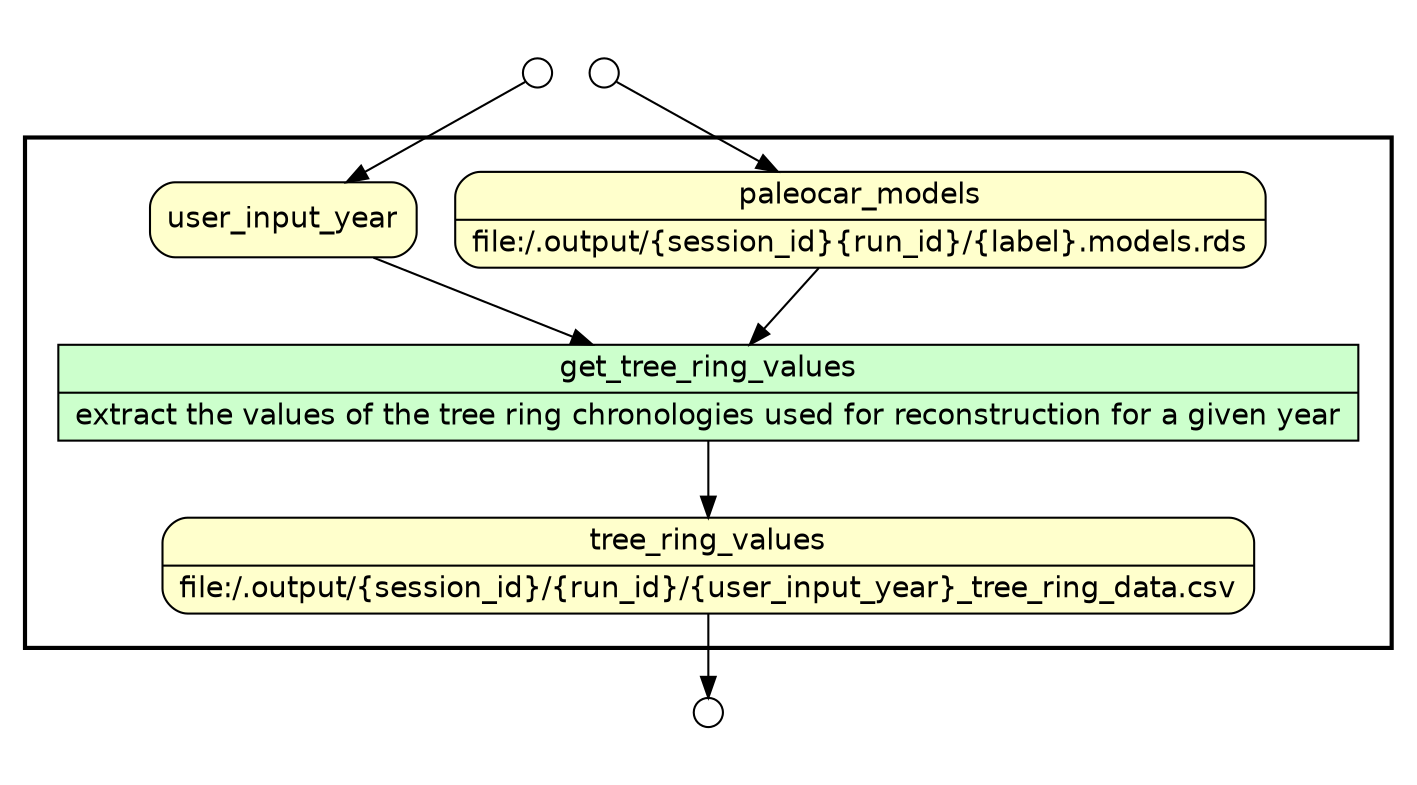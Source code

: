 digraph Workflow {
rankdir=TB
fontname=Helvetica; fontsize=18; labelloc=t
label=""
subgraph cluster_workflow_box_outer { label=""; color=black; penwidth=2
subgraph cluster_workflow_box_inner { label=""; penwidth=0
node[shape=box style=filled fillcolor="#CCFFCC" peripheries=1 fontname=Helvetica]
get_tree_ring_values [shape=record rankdir=LR label="{<f0> get_tree_ring_values |<f1> extract the values of the tree ring chronologies used for reconstruction for a given year}"];
node[shape=box style="rounded,filled" fillcolor="#FFFFCC" peripheries=1 fontname=Helvetica]
tree_ring_values [shape=record rankdir=LR label="{<f0> tree_ring_values |<f1> file\:/.output/\{session_id\}/\{run_id\}/\{user_input_year\}_tree_ring_data.csv}"];
paleocar_models [shape=record rankdir=LR label="{<f0> paleocar_models |<f1> file\:/.output/\{session_id\}\{run_id\}/\{label\}.models.rds}"];
user_input_year
node[shape=box style="rounded,filled" fillcolor="#FCFCFC" peripheries=1 fontname=Helvetica]
get_tree_ring_values -> tree_ring_values
paleocar_models -> get_tree_ring_values
user_input_year -> get_tree_ring_values
}}
subgraph cluster_input_ports_group_outer { label=""; penwidth=0
subgraph cluster_input_ports_group_inner { label=""; penwidth=0
node[shape=circle style="rounded,filled" fillcolor="#FFFFFF" peripheries=1 fontname=Helvetica width=0.2]
paleocar_models_input_port [label=""]
user_input_year_input_port [label=""]
}}
subgraph cluster_output_ports_group_outer { label=""; penwidth=0
subgraph cluster_output_ports_group_inner { label=""; penwidth=0
node[shape=circle style="rounded,filled" fillcolor="#FFFFFF" peripheries=1 fontname=Helvetica width=0.2]
tree_ring_values_output_port [label=""]
}}
paleocar_models_input_port -> paleocar_models
user_input_year_input_port -> user_input_year
tree_ring_values -> tree_ring_values_output_port
}
